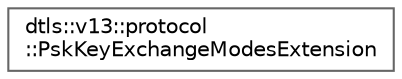 digraph "Graphical Class Hierarchy"
{
 // LATEX_PDF_SIZE
  bgcolor="transparent";
  edge [fontname=Helvetica,fontsize=10,labelfontname=Helvetica,labelfontsize=10];
  node [fontname=Helvetica,fontsize=10,shape=box,height=0.2,width=0.4];
  rankdir="LR";
  Node0 [id="Node000000",label="dtls::v13::protocol\l::PskKeyExchangeModesExtension",height=0.2,width=0.4,color="grey40", fillcolor="white", style="filled",URL="$structdtls_1_1v13_1_1protocol_1_1PskKeyExchangeModesExtension.html",tooltip=" "];
}
